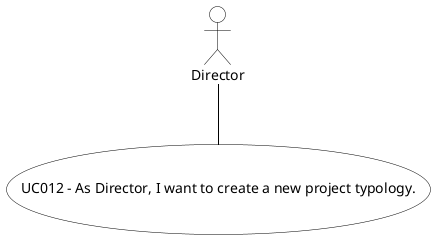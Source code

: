 @startuml
skinparam actor {
BackgroundColor #white
ArrowColor #black
BorderColor #black
}
skinparam usecase {
BackgroundColor #white
ArrowColor #black
BorderColor #black
}
actor Director as Director
usecase (UC012 - As Director, I want to create a new project typology.) as UC
:Director: -- UC
@enduml





